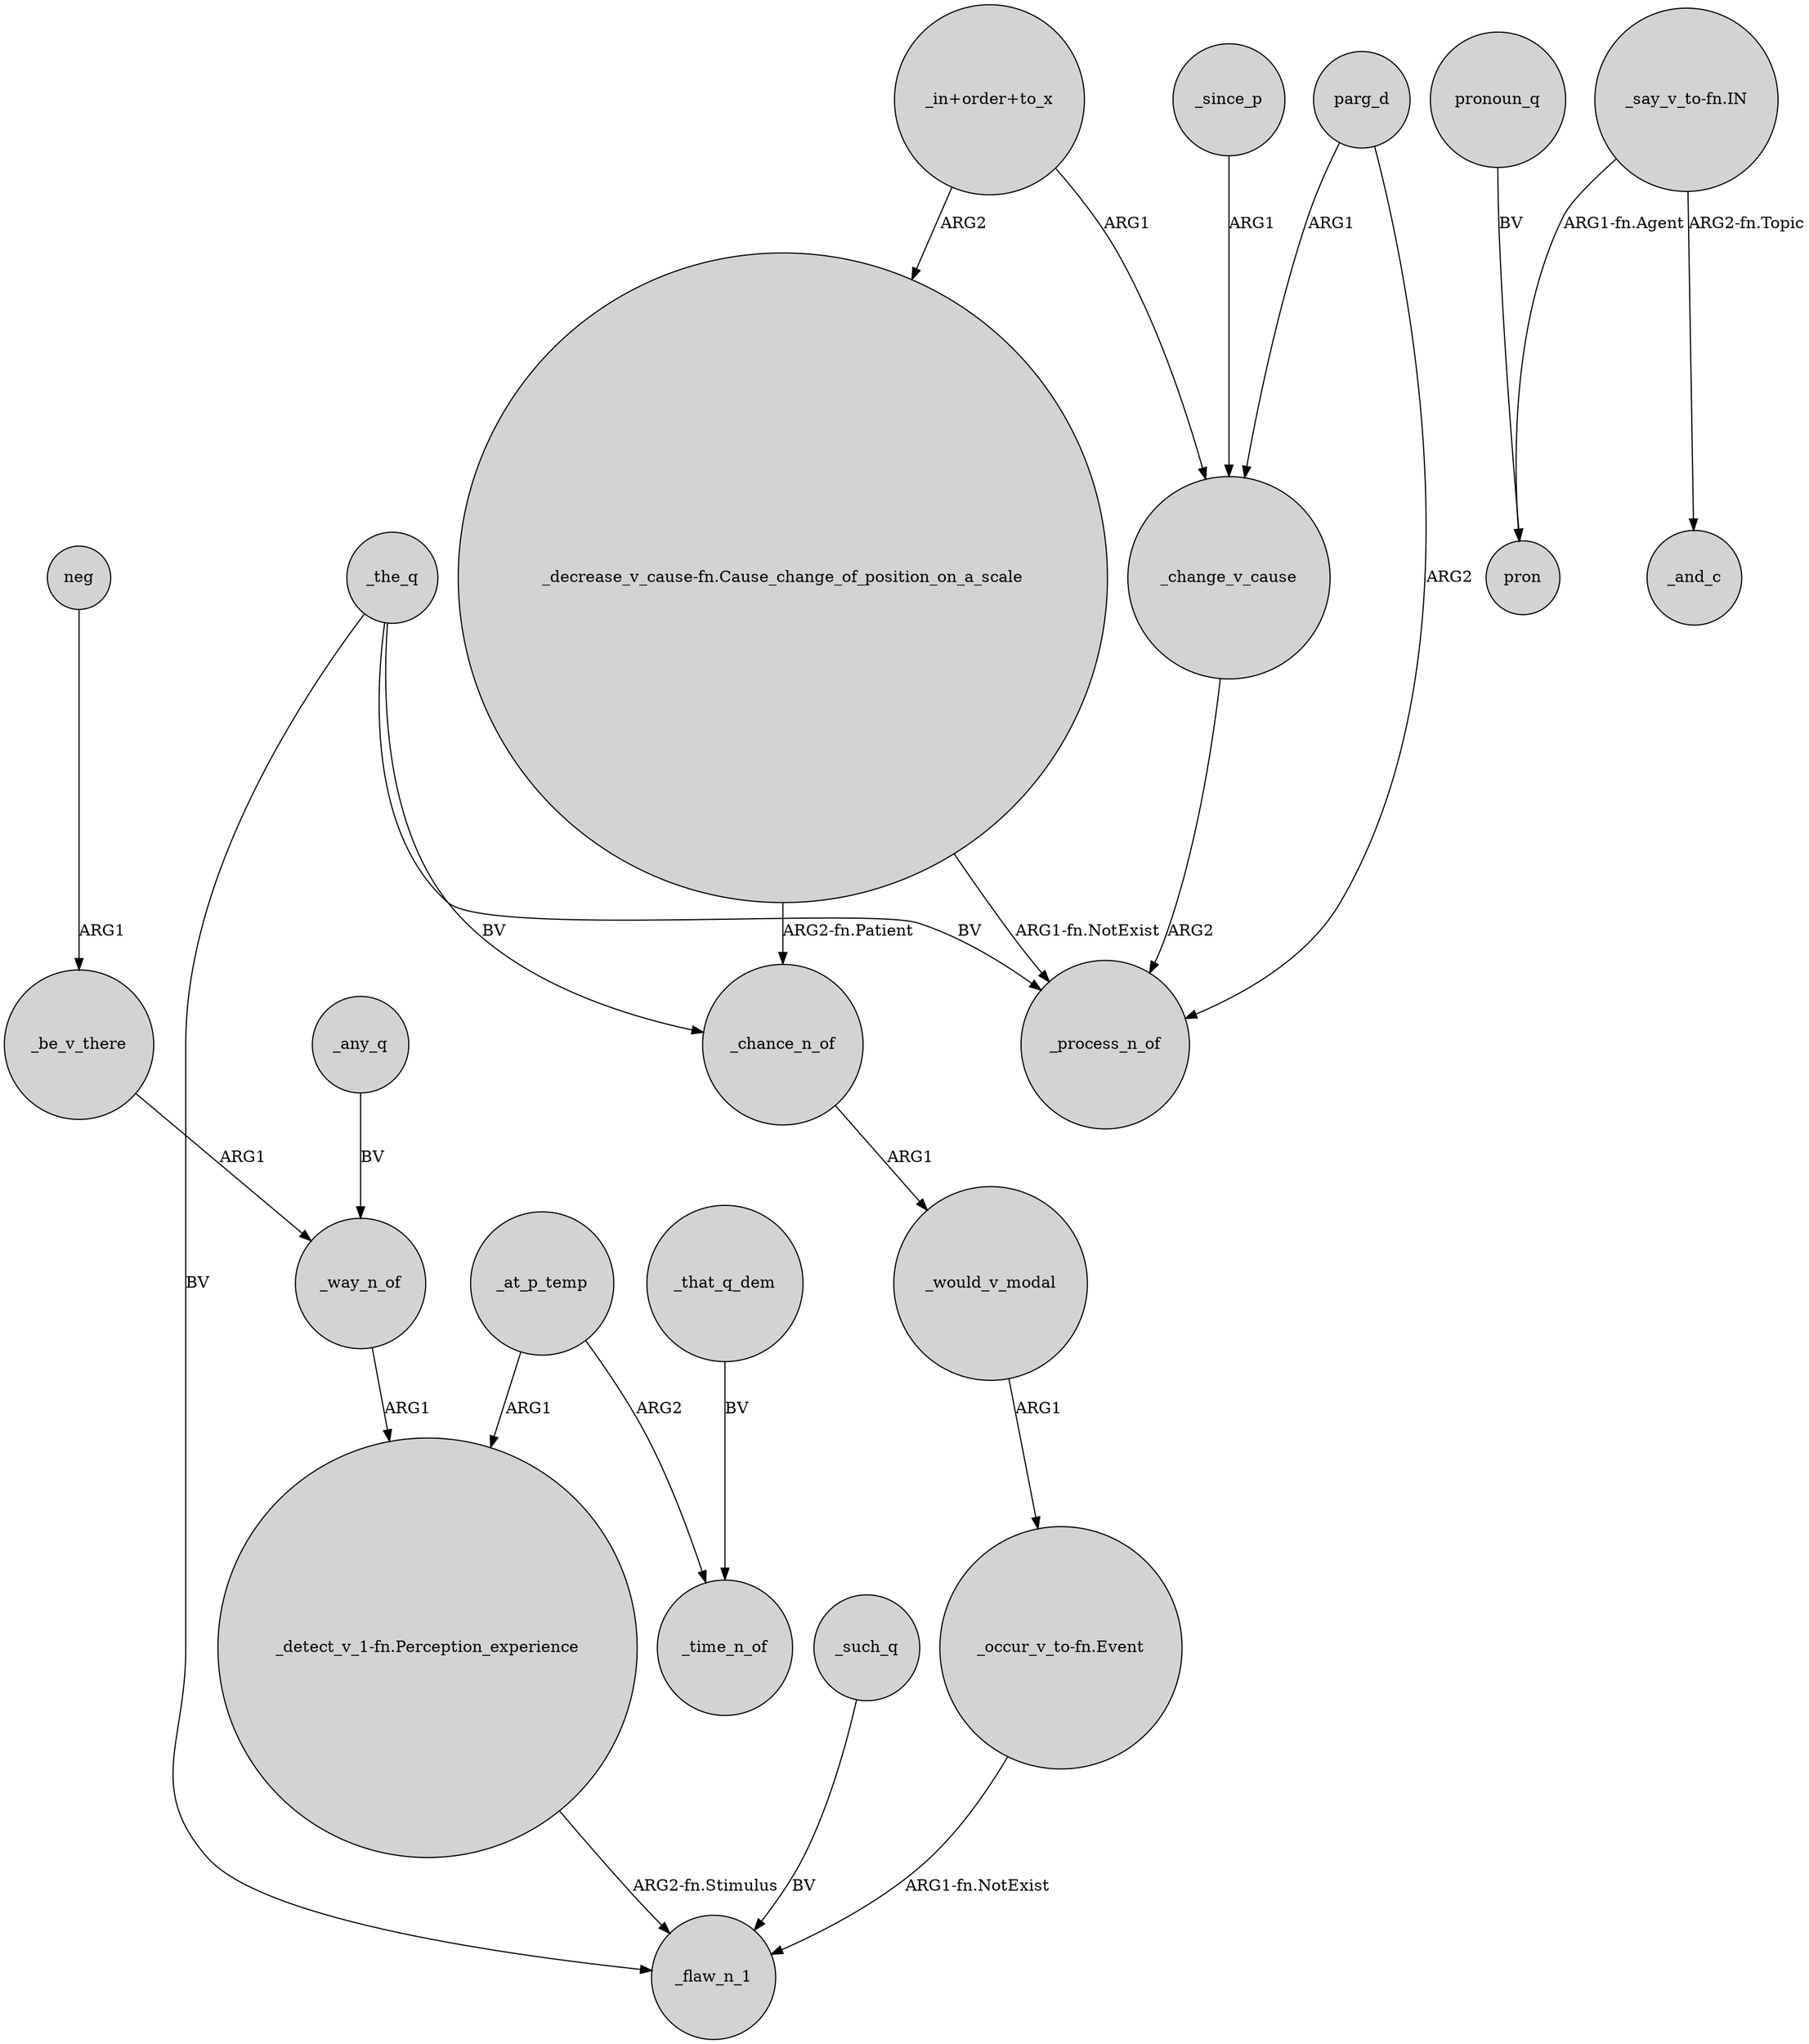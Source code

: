 digraph {
	node [shape=circle style=filled]
	_the_q -> _flaw_n_1 [label=BV]
	_that_q_dem -> _time_n_of [label=BV]
	parg_d -> _change_v_cause [label=ARG1]
	_any_q -> _way_n_of [label=BV]
	_since_p -> _change_v_cause [label=ARG1]
	parg_d -> _process_n_of [label=ARG2]
	_at_p_temp -> "_detect_v_1-fn.Perception_experience" [label=ARG1]
	"_in+order+to_x" -> _change_v_cause [label=ARG1]
	_be_v_there -> _way_n_of [label=ARG1]
	_at_p_temp -> _time_n_of [label=ARG2]
	"_decrease_v_cause-fn.Cause_change_of_position_on_a_scale" -> _chance_n_of [label="ARG2-fn.Patient"]
	"_detect_v_1-fn.Perception_experience" -> _flaw_n_1 [label="ARG2-fn.Stimulus"]
	_change_v_cause -> _process_n_of [label=ARG2]
	pronoun_q -> pron [label=BV]
	_would_v_modal -> "_occur_v_to-fn.Event" [label=ARG1]
	"_say_v_to-fn.IN" -> _and_c [label="ARG2-fn.Topic"]
	"_decrease_v_cause-fn.Cause_change_of_position_on_a_scale" -> _process_n_of [label="ARG1-fn.NotExist"]
	"_occur_v_to-fn.Event" -> _flaw_n_1 [label="ARG1-fn.NotExist"]
	"_in+order+to_x" -> "_decrease_v_cause-fn.Cause_change_of_position_on_a_scale" [label=ARG2]
	"_say_v_to-fn.IN" -> pron [label="ARG1-fn.Agent"]
	_way_n_of -> "_detect_v_1-fn.Perception_experience" [label=ARG1]
	_such_q -> _flaw_n_1 [label=BV]
	neg -> _be_v_there [label=ARG1]
	_the_q -> _chance_n_of [label=BV]
	_chance_n_of -> _would_v_modal [label=ARG1]
	_the_q -> _process_n_of [label=BV]
}
